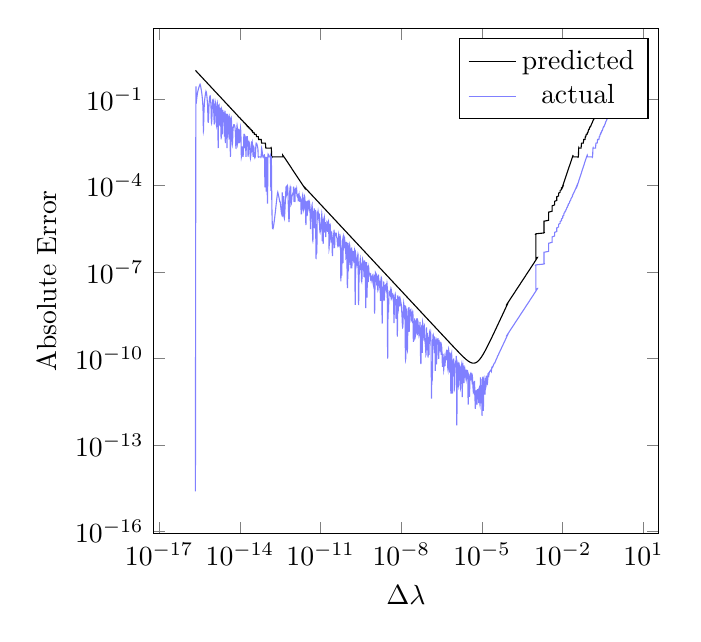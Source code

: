\begin{tikzpicture}
\begin{loglogaxis}[xlabel={$\Delta\lambda$}, ylabel={Absolute Error}, xmode={log}, ymode={log}, height={8cm}, width={8cm}]
    \addplot+[no marks, smooth, color={black}]
        coordinates {
            (2.22e-16,1.0)
            (2.302e-16,0.965)
            (2.387e-16,0.93)
            (2.474e-16,0.897)
            (2.565e-16,0.866)
            (2.659e-16,0.835)
            (2.757e-16,0.805)
            (2.858e-16,0.777)
            (2.963e-16,0.749)
            (3.072e-16,0.723)
            (3.185e-16,0.697)
            (3.302e-16,0.672)
            (3.424e-16,0.649)
            (3.549e-16,0.626)
            (3.68e-16,0.603)
            (3.815e-16,0.582)
            (3.955e-16,0.561)
            (4.1e-16,0.542)
            (4.251e-16,0.522)
            (4.407e-16,0.504)
            (4.569e-16,0.486)
            (4.737e-16,0.469)
            (4.911e-16,0.452)
            (5.091e-16,0.436)
            (5.278e-16,0.421)
            (5.472e-16,0.406)
            (5.673e-16,0.391)
            (5.882e-16,0.378)
            (6.098e-16,0.364)
            (6.322e-16,0.351)
            (6.554e-16,0.339)
            (6.795e-16,0.327)
            (7.045e-16,0.315)
            (7.303e-16,0.304)
            (7.572e-16,0.293)
            (7.85e-16,0.283)
            (8.138e-16,0.273)
            (8.437e-16,0.263)
            (8.747e-16,0.254)
            (9.069e-16,0.245)
            (9.402e-16,0.236)
            (9.747e-16,0.228)
            (1.011e-15,0.22)
            (1.048e-15,0.212)
            (1.086e-15,0.204)
            (1.126e-15,0.197)
            (1.167e-15,0.19)
            (1.21e-15,0.183)
            (1.255e-15,0.177)
            (1.301e-15,0.171)
            (1.349e-15,0.165)
            (1.398e-15,0.159)
            (1.45e-15,0.153)
            (1.503e-15,0.148)
            (1.558e-15,0.143)
            (1.615e-15,0.137)
            (1.675e-15,0.133)
            (1.736e-15,0.128)
            (1.8e-15,0.123)
            (1.866e-15,0.119)
            (1.935e-15,0.115)
            (2.006e-15,0.111)
            (2.079e-15,0.107)
            (2.156e-15,0.103)
            (2.235e-15,0.099)
            (2.317e-15,0.096)
            (2.402e-15,0.092)
            (2.49e-15,0.089)
            (2.582e-15,0.086)
            (2.677e-15,0.083)
            (2.775e-15,0.08)
            (2.877e-15,0.077)
            (2.983e-15,0.074)
            (3.092e-15,0.072)
            (3.206e-15,0.069)
            (3.324e-15,0.067)
            (3.446e-15,0.064)
            (3.572e-15,0.062)
            (3.704e-15,0.06)
            (3.84e-15,0.058)
            (3.981e-15,0.056)
            (4.127e-15,0.054)
            (4.279e-15,0.052)
            (4.436e-15,0.05)
            (4.599e-15,0.048)
            (4.768e-15,0.047)
            (4.943e-15,0.045)
            (5.125e-15,0.043)
            (5.313e-15,0.042)
            (5.508e-15,0.04)
            (5.71e-15,0.039)
            (5.92e-15,0.038)
            (6.138e-15,0.036)
            (6.363e-15,0.035)
            (6.597e-15,0.034)
            (6.839e-15,0.032)
            (7.091e-15,0.031)
            (7.351e-15,0.03)
            (7.621e-15,0.029)
            (7.901e-15,0.028)
            (8.191e-15,0.027)
            (8.492e-15,0.026)
            (8.804e-15,0.025)
            (9.128e-15,0.024)
            (9.463e-15,0.023)
            (9.811e-15,0.023)
            (1.017e-14,0.022)
            (1.055e-14,0.021)
            (1.093e-14,0.02)
            (1.133e-14,0.02)
            (1.175e-14,0.019)
            (1.218e-14,0.018)
            (1.263e-14,0.018)
            (1.309e-14,0.017)
            (1.357e-14,0.016)
            (1.407e-14,0.016)
            (1.459e-14,0.015)
            (1.513e-14,0.015)
            (1.568e-14,0.014)
            (1.626e-14,0.014)
            (1.686e-14,0.013)
            (1.747e-14,0.013)
            (1.812e-14,0.012)
            (1.878e-14,0.012)
            (1.947e-14,0.011)
            (2.019e-14,0.011)
            (2.093e-14,0.011)
            (2.17e-14,0.01)
            (2.25e-14,0.01)
            (2.332e-14,0.01)
            (2.418e-14,0.009)
            (2.507e-14,0.009)
            (2.599e-14,0.009)
            (2.694e-14,0.008)
            (2.793e-14,0.008)
            (2.896e-14,0.008)
            (3.002e-14,0.007)
            (3.113e-14,0.007)
            (3.227e-14,0.007)
            (3.346e-14,0.007)
            (3.468e-14,0.006)
            (3.596e-14,0.006)
            (3.728e-14,0.006)
            (3.865e-14,0.006)
            (4.007e-14,0.006)
            (4.154e-14,0.005)
            (4.307e-14,0.005)
            (4.465e-14,0.005)
            (4.629e-14,0.005)
            (4.799e-14,0.005)
            (4.975e-14,0.004)
            (5.158e-14,0.004)
            (5.348e-14,0.004)
            (5.544e-14,0.004)
            (5.748e-14,0.004)
            (5.959e-14,0.004)
            (6.178e-14,0.004)
            (6.405e-14,0.003)
            (6.64e-14,0.003)
            (6.884e-14,0.003)
            (7.137e-14,0.003)
            (7.399e-14,0.003)
            (7.671e-14,0.003)
            (7.953e-14,0.003)
            (8.245e-14,0.003)
            (8.548e-14,0.003)
            (8.862e-14,0.003)
            (9.188e-14,0.002)
            (9.525e-14,0.002)
            (9.875e-14,0.002)
            (1.024e-13,0.002)
            (1.061e-13,0.002)
            (1.1e-13,0.002)
            (1.141e-13,0.002)
            (1.183e-13,0.002)
            (1.226e-13,0.002)
            (1.271e-13,0.002)
            (1.318e-13,0.002)
            (1.366e-13,0.002)
            (1.417e-13,0.002)
            (1.469e-13,0.002)
            (1.523e-13,0.001)
            (1.578e-13,0.001)
            (1.636e-13,0.001)
            (1.697e-13,0.001)
            (1.759e-13,0.001)
            (1.824e-13,0.001)
            (1.891e-13,0.001)
            (1.96e-13,0.001)
            (2.032e-13,0.001)
            (2.107e-13,0.001)
            (2.184e-13,0.001)
            (2.264e-13,0.001)
            (2.347e-13,0.001)
            (2.434e-13,0.001)
            (2.523e-13,0.001)
            (2.616e-13,0.001)
            (2.712e-13,0.001)
            (2.812e-13,0.001)
            (2.915e-13,0.001)
            (3.022e-13,0.001)
            (3.133e-13,0.001)
            (3.248e-13,0.001)
            (3.367e-13,0.001)
            (3.491e-13,0.001)
            (3.619e-13,0.001)
            (3.752e-13,0.001)
            (3.89e-13,0.001)
            (4.033e-13,0.001)
            (4.181e-13,0.001)
            (4.335e-13,0.001)
            (4.494e-13,0.0)
            (4.659e-13,0.0)
            (4.83e-13,0.0)
            (5.008e-13,0.0)
            (5.192e-13,0.0)
            (5.383e-13,0.0)
            (5.58e-13,0.0)
            (5.785e-13,0.0)
            (5.998e-13,0.0)
            (6.218e-13,0.0)
            (6.447e-13,0.0)
            (6.684e-13,0.0)
            (6.929e-13,0.0)
            (7.184e-13,0.0)
            (7.448e-13,0.0)
            (7.721e-13,0.0)
            (8.005e-13,0.0)
            (8.299e-13,0.0)
            (8.604e-13,0.0)
            (8.92e-13,0.0)
            (9.248e-13,0.0)
            (9.587e-13,0.0)
            (9.94e-13,0.0)
            (1.03e-12,0.0)
            (1.068e-12,0.0)
            (1.108e-12,0.0)
            (1.148e-12,0.0)
            (1.19e-12,0.0)
            (1.234e-12,0.0)
            (1.28e-12,0.0)
            (1.327e-12,0.0)
            (1.375e-12,0.0)
            (1.426e-12,0.0)
            (1.478e-12,0.0)
            (1.533e-12,0.0)
            (1.589e-12,0.0)
            (1.647e-12,0.0)
            (1.708e-12,0.0)
            (1.77e-12,0.0)
            (1.835e-12,0.0)
            (1.903e-12,0.0)
            (1.973e-12,0.0)
            (2.045e-12,0.0)
            (2.12e-12,0.0)
            (2.198e-12,0.0)
            (2.279e-12,9.743e-5)
            (2.363e-12,9.397e-5)
            (2.45e-12,9.064e-5)
            (2.54e-12,8.743e-5)
            (2.633e-12,8.433e-5)
            (2.73e-12,8.135e-5)
            (2.83e-12,7.846e-5)
            (2.934e-12,7.568e-5)
            (3.042e-12,7.3e-5)
            (3.153e-12,7.041e-5)
            (3.269e-12,6.792e-5)
            (3.389e-12,6.551e-5)
            (3.514e-12,6.319e-5)
            (3.643e-12,6.095e-5)
            (3.777e-12,5.879e-5)
            (3.916e-12,5.671e-5)
            (4.059e-12,5.47e-5)
            (4.209e-12,5.276e-5)
            (4.363e-12,5.089e-5)
            (4.524e-12,4.909e-5)
            (4.69e-12,4.735e-5)
            (4.862e-12,4.567e-5)
            (5.041e-12,4.405e-5)
            (5.226e-12,4.249e-5)
            (5.418e-12,4.098e-5)
            (5.617e-12,3.953e-5)
            (5.823e-12,3.813e-5)
            (6.037e-12,3.678e-5)
            (6.259e-12,3.548e-5)
            (6.489e-12,3.422e-5)
            (6.727e-12,3.301e-5)
            (6.974e-12,3.184e-5)
            (7.231e-12,3.071e-5)
            (7.496e-12,2.962e-5)
            (7.772e-12,2.857e-5)
            (8.057e-12,2.756e-5)
            (8.353e-12,2.658e-5)
            (8.66e-12,2.564e-5)
            (8.978e-12,2.473e-5)
            (9.308e-12,2.385e-5)
            (9.65e-12,2.301e-5)
            (1.0e-11,2.219e-5)
            (1.037e-11,2.141e-5)
            (1.075e-11,2.065e-5)
            (1.115e-11,1.992e-5)
            (1.156e-11,1.921e-5)
            (1.198e-11,1.853e-5)
            (1.242e-11,1.787e-5)
            (1.288e-11,1.724e-5)
            (1.335e-11,1.663e-5)
            (1.384e-11,1.604e-5)
            (1.435e-11,1.547e-5)
            (1.488e-11,1.492e-5)
            (1.543e-11,1.439e-5)
            (1.599e-11,1.388e-5)
            (1.658e-11,1.339e-5)
            (1.719e-11,1.292e-5)
            (1.782e-11,1.246e-5)
            (1.847e-11,1.202e-5)
            (1.915e-11,1.159e-5)
            (1.986e-11,1.118e-5)
            (2.059e-11,1.079e-5)
            (2.134e-11,1.04e-5)
            (2.213e-11,1.003e-5)
            (2.294e-11,9.679e-6)
            (2.378e-11,9.336e-6)
            (2.466e-11,9.006e-6)
            (2.556e-11,8.686e-6)
            (2.65e-11,8.379e-6)
            (2.748e-11,8.082e-6)
            (2.848e-11,7.795e-6)
            (2.953e-11,7.519e-6)
            (3.062e-11,7.253e-6)
            (3.174e-11,6.996e-6)
            (3.291e-11,6.748e-6)
            (3.412e-11,6.509e-6)
            (3.537e-11,6.278e-6)
            (3.667e-11,6.055e-6)
            (3.802e-11,5.841e-6)
            (3.941e-11,5.634e-6)
            (4.086e-11,5.434e-6)
            (4.236e-11,5.242e-6)
            (4.392e-11,5.056e-6)
            (4.553e-11,4.877e-6)
            (4.72e-11,4.704e-6)
            (4.894e-11,4.537e-6)
            (5.074e-11,4.376e-6)
            (5.26e-11,4.221e-6)
            (5.453e-11,4.072e-6)
            (5.654e-11,3.927e-6)
            (5.861e-11,3.788e-6)
            (6.077e-11,3.654e-6)
            (6.3e-11,3.525e-6)
            (6.531e-11,3.4e-6)
            (6.771e-11,3.279e-6)
            (7.02e-11,3.163e-6)
            (7.278e-11,3.051e-6)
            (7.545e-11,2.943e-6)
            (7.823e-11,2.839e-6)
            (8.11e-11,2.738e-6)
            (8.408e-11,2.641e-6)
            (8.717e-11,2.547e-6)
            (9.037e-11,2.457e-6)
            (9.369e-11,2.37e-6)
            (9.713e-11,2.286e-6)
            (1.007e-10,2.205e-6)
            (1.044e-10,2.127e-6)
            (1.082e-10,2.051e-6)
            (1.122e-10,1.979e-6)
            (1.163e-10,1.909e-6)
            (1.206e-10,1.841e-6)
            (1.25e-10,1.776e-6)
            (1.296e-10,1.713e-6)
            (1.344e-10,1.652e-6)
            (1.393e-10,1.594e-6)
            (1.445e-10,1.537e-6)
            (1.498e-10,1.483e-6)
            (1.553e-10,1.43e-6)
            (1.61e-10,1.379e-6)
            (1.669e-10,1.331e-6)
            (1.73e-10,1.283e-6)
            (1.794e-10,1.238e-6)
            (1.86e-10,1.194e-6)
            (1.928e-10,1.152e-6)
            (1.999e-10,1.111e-6)
            (2.072e-10,1.072e-6)
            (2.148e-10,1.034e-6)
            (2.227e-10,9.97e-7)
            (2.309e-10,9.616e-7)
            (2.394e-10,9.276e-7)
            (2.482e-10,8.947e-7)
            (2.573e-10,8.63e-7)
            (2.667e-10,8.324e-7)
            (2.765e-10,8.029e-7)
            (2.867e-10,7.745e-7)
            (2.972e-10,7.47e-7)
            (3.082e-10,7.205e-7)
            (3.195e-10,6.95e-7)
            (3.312e-10,6.704e-7)
            (3.434e-10,6.466e-7)
            (3.56e-10,6.237e-7)
            (3.691e-10,6.016e-7)
            (3.826e-10,5.803e-7)
            (3.967e-10,5.597e-7)
            (4.113e-10,5.399e-7)
            (4.264e-10,5.208e-7)
            (4.42e-10,5.023e-7)
            (4.583e-10,4.845e-7)
            (4.751e-10,4.673e-7)
            (4.926e-10,4.508e-7)
            (5.107e-10,4.348e-7)
            (5.294e-10,4.194e-7)
            (5.489e-10,4.045e-7)
            (5.691e-10,3.902e-7)
            (5.9e-10,3.764e-7)
            (6.116e-10,3.63e-7)
            (6.341e-10,3.502e-7)
            (6.574e-10,3.378e-7)
            (6.816e-10,3.258e-7)
            (7.066e-10,3.142e-7)
            (7.326e-10,3.031e-7)
            (7.595e-10,2.924e-7)
            (7.874e-10,2.82e-7)
            (8.163e-10,2.72e-7)
            (8.463e-10,2.624e-7)
            (8.774e-10,2.531e-7)
            (9.096e-10,2.441e-7)
            (9.43e-10,2.355e-7)
            (9.777e-10,2.271e-7)
            (1.014e-9,2.191e-7)
            (1.051e-9,2.113e-7)
            (1.089e-9,2.038e-7)
            (1.129e-9,1.966e-7)
            (1.171e-9,1.896e-7)
            (1.214e-9,1.829e-7)
            (1.259e-9,1.764e-7)
            (1.305e-9,1.702e-7)
            (1.353e-9,1.641e-7)
            (1.402e-9,1.583e-7)
            (1.454e-9,1.527e-7)
            (1.507e-9,1.473e-7)
            (1.563e-9,1.421e-7)
            (1.62e-9,1.37e-7)
            (1.68e-9,1.322e-7)
            (1.741e-9,1.275e-7)
            (1.805e-9,1.23e-7)
            (1.872e-9,1.186e-7)
            (1.94e-9,1.144e-7)
            (2.012e-9,1.104e-7)
            (2.086e-9,1.065e-7)
            (2.162e-9,1.027e-7)
            (2.242e-9,9.905e-8)
            (2.324e-9,9.554e-8)
            (2.409e-9,9.215e-8)
            (2.498e-9,8.889e-8)
            (2.59e-9,8.574e-8)
            (2.685e-9,8.27e-8)
            (2.784e-9,7.977e-8)
            (2.886e-9,7.694e-8)
            (2.992e-9,7.422e-8)
            (3.102e-9,7.159e-8)
            (3.216e-9,6.905e-8)
            (3.334e-9,6.66e-8)
            (3.456e-9,6.424e-8)
            (3.583e-9,6.197e-8)
            (3.715e-9,5.977e-8)
            (3.851e-9,5.765e-8)
            (3.993e-9,5.561e-8)
            (4.14e-9,5.364e-8)
            (4.292e-9,5.174e-8)
            (4.449e-9,4.99e-8)
            (4.613e-9,4.814e-8)
            (4.782e-9,4.643e-8)
            (4.958e-9,4.478e-8)
            (5.14e-9,4.32e-8)
            (5.329e-9,4.167e-8)
            (5.525e-9,4.019e-8)
            (5.728e-9,3.877e-8)
            (5.938e-9,3.739e-8)
            (6.156e-9,3.607e-8)
            (6.383e-9,3.479e-8)
            (6.617e-9,3.356e-8)
            (6.86e-9,3.237e-8)
            (7.112e-9,3.122e-8)
            (7.373e-9,3.011e-8)
            (7.644e-9,2.905e-8)
            (7.925e-9,2.802e-8)
            (8.216e-9,2.702e-8)
            (8.518e-9,2.607e-8)
            (8.831e-9,2.514e-8)
            (9.156e-9,2.425e-8)
            (9.492e-9,2.339e-8)
            (9.841e-9,2.256e-8)
            (1.02e-8,2.176e-8)
            (1.058e-8,2.099e-8)
            (1.097e-8,2.025e-8)
            (1.137e-8,1.953e-8)
            (1.179e-8,1.884e-8)
            (1.222e-8,1.817e-8)
            (1.267e-8,1.753e-8)
            (1.313e-8,1.691e-8)
            (1.362e-8,1.631e-8)
            (1.412e-8,1.573e-8)
            (1.463e-8,1.517e-8)
            (1.517e-8,1.463e-8)
            (1.573e-8,1.412e-8)
            (1.631e-8,1.362e-8)
            (1.691e-8,1.313e-8)
            (1.753e-8,1.267e-8)
            (1.817e-8,1.222e-8)
            (1.884e-8,1.179e-8)
            (1.953e-8,1.137e-8)
            (2.025e-8,1.097e-8)
            (2.099e-8,1.058e-8)
            (2.176e-8,1.02e-8)
            (2.256e-8,9.841e-9)
            (2.339e-8,9.492e-9)
            (2.425e-8,9.156e-9)
            (2.514e-8,8.831e-9)
            (2.607e-8,8.518e-9)
            (2.702e-8,8.216e-9)
            (2.802e-8,7.925e-9)
            (2.905e-8,7.644e-9)
            (3.011e-8,7.373e-9)
            (3.122e-8,7.112e-9)
            (3.237e-8,6.86e-9)
            (3.356e-8,6.617e-9)
            (3.479e-8,6.383e-9)
            (3.607e-8,6.156e-9)
            (3.739e-8,5.938e-9)
            (3.877e-8,5.728e-9)
            (4.019e-8,5.525e-9)
            (4.167e-8,5.329e-9)
            (4.32e-8,5.14e-9)
            (4.478e-8,4.958e-9)
            (4.643e-8,4.782e-9)
            (4.814e-8,4.613e-9)
            (4.99e-8,4.449e-9)
            (5.174e-8,4.292e-9)
            (5.364e-8,4.14e-9)
            (5.561e-8,3.993e-9)
            (5.765e-8,3.851e-9)
            (5.977e-8,3.715e-9)
            (6.197e-8,3.583e-9)
            (6.424e-8,3.456e-9)
            (6.66e-8,3.334e-9)
            (6.905e-8,3.216e-9)
            (7.159e-8,3.102e-9)
            (7.422e-8,2.992e-9)
            (7.694e-8,2.886e-9)
            (7.977e-8,2.784e-9)
            (8.27e-8,2.685e-9)
            (8.574e-8,2.59e-9)
            (8.889e-8,2.498e-9)
            (9.215e-8,2.409e-9)
            (9.554e-8,2.324e-9)
            (9.905e-8,2.242e-9)
            (1.027e-7,2.162e-9)
            (1.065e-7,2.086e-9)
            (1.104e-7,2.012e-9)
            (1.144e-7,1.94e-9)
            (1.186e-7,1.872e-9)
            (1.23e-7,1.805e-9)
            (1.275e-7,1.741e-9)
            (1.322e-7,1.68e-9)
            (1.37e-7,1.62e-9)
            (1.421e-7,1.563e-9)
            (1.473e-7,1.507e-9)
            (1.527e-7,1.454e-9)
            (1.583e-7,1.402e-9)
            (1.641e-7,1.353e-9)
            (1.702e-7,1.305e-9)
            (1.764e-7,1.259e-9)
            (1.829e-7,1.214e-9)
            (1.896e-7,1.171e-9)
            (1.966e-7,1.129e-9)
            (2.038e-7,1.089e-9)
            (2.113e-7,1.051e-9)
            (2.191e-7,1.014e-9)
            (2.271e-7,9.777e-10)
            (2.355e-7,9.431e-10)
            (2.441e-7,9.097e-10)
            (2.531e-7,8.774e-10)
            (2.624e-7,8.464e-10)
            (2.72e-7,8.164e-10)
            (2.82e-7,7.874e-10)
            (2.924e-7,7.596e-10)
            (3.031e-7,7.326e-10)
            (3.142e-7,7.067e-10)
            (3.258e-7,6.817e-10)
            (3.378e-7,6.575e-10)
            (3.502e-7,6.342e-10)
            (3.63e-7,6.118e-10)
            (3.764e-7,5.901e-10)
            (3.902e-7,5.692e-10)
            (4.045e-7,5.491e-10)
            (4.194e-7,5.296e-10)
            (4.348e-7,5.109e-10)
            (4.508e-7,4.928e-10)
            (4.673e-7,4.753e-10)
            (4.845e-7,4.585e-10)
            (5.023e-7,4.423e-10)
            (5.208e-7,4.267e-10)
            (5.399e-7,4.116e-10)
            (5.597e-7,3.97e-10)
            (5.803e-7,3.83e-10)
            (6.016e-7,3.694e-10)
            (6.237e-7,3.564e-10)
            (6.466e-7,3.438e-10)
            (6.704e-7,3.317e-10)
            (6.95e-7,3.2e-10)
            (7.205e-7,3.087e-10)
            (7.47e-7,2.978e-10)
            (7.745e-7,2.873e-10)
            (8.029e-7,2.772e-10)
            (8.324e-7,2.674e-10)
            (8.63e-7,2.58e-10)
            (8.947e-7,2.49e-10)
            (9.276e-7,2.402e-10)
            (9.616e-7,2.318e-10)
            (9.97e-7,2.237e-10)
            (1.034e-6,2.159e-10)
            (1.072e-6,2.084e-10)
            (1.111e-6,2.011e-10)
            (1.152e-6,1.941e-10)
            (1.194e-6,1.874e-10)
            (1.238e-6,1.809e-10)
            (1.283e-6,1.747e-10)
            (1.331e-6,1.686e-10)
            (1.379e-6,1.629e-10)
            (1.43e-6,1.573e-10)
            (1.483e-6,1.52e-10)
            (1.537e-6,1.468e-10)
            (1.594e-6,1.419e-10)
            (1.652e-6,1.371e-10)
            (1.713e-6,1.326e-10)
            (1.776e-6,1.282e-10)
            (1.841e-6,1.24e-10)
            (1.909e-6,1.2e-10)
            (1.979e-6,1.161e-10)
            (2.051e-6,1.124e-10)
            (2.127e-6,1.089e-10)
            (2.205e-6,1.056e-10)
            (2.286e-6,1.024e-10)
            (2.37e-6,9.931e-11)
            (2.457e-6,9.641e-11)
            (2.547e-6,9.366e-11)
            (2.641e-6,9.105e-11)
            (2.738e-6,8.86e-11)
            (2.839e-6,8.628e-11)
            (2.943e-6,8.411e-11)
            (3.051e-6,8.209e-11)
            (3.163e-6,8.021e-11)
            (3.279e-6,7.847e-11)
            (3.4e-6,7.687e-11)
            (3.525e-6,7.542e-11)
            (3.654e-6,7.412e-11)
            (3.788e-6,7.296e-11)
            (3.927e-6,7.196e-11)
            (4.072e-6,7.111e-11)
            (4.221e-6,7.042e-11)
            (4.376e-6,6.989e-11)
            (4.537e-6,6.952e-11)
            (4.704e-6,6.933e-11)
            (4.877e-6,6.931e-11)
            (5.056e-6,6.948e-11)
            (5.242e-6,6.984e-11)
            (5.434e-6,7.039e-11)
            (5.634e-6,7.115e-11)
            (5.841e-6,7.213e-11)
            (6.055e-6,7.334e-11)
            (6.278e-6,7.478e-11)
            (6.509e-6,7.648e-11)
            (6.748e-6,7.844e-11)
            (6.996e-6,8.068e-11)
            (7.253e-6,8.322e-11)
            (7.519e-6,8.607e-11)
            (7.795e-6,8.925e-11)
            (8.082e-6,9.279e-11)
            (8.379e-6,9.67e-11)
            (8.686e-6,1.01e-10)
            (9.006e-6,1.058e-10)
            (9.336e-6,1.11e-10)
            (9.679e-6,1.166e-10)
            (1.003e-5,1.228e-10)
            (1.04e-5,1.296e-10)
            (1.079e-5,1.369e-10)
            (1.118e-5,1.449e-10)
            (1.159e-5,1.535e-10)
            (1.202e-5,1.629e-10)
            (1.246e-5,1.731e-10)
            (1.292e-5,1.841e-10)
            (1.339e-5,1.959e-10)
            (1.388e-5,2.088e-10)
            (1.439e-5,2.226e-10)
            (1.492e-5,2.376e-10)
            (1.547e-5,2.537e-10)
            (1.604e-5,2.711e-10)
            (1.663e-5,2.899e-10)
            (1.724e-5,3.101e-10)
            (1.787e-5,3.319e-10)
            (1.853e-5,3.554e-10)
            (1.921e-5,3.806e-10)
            (1.992e-5,4.078e-10)
            (2.065e-5,4.371e-10)
            (2.141e-5,4.687e-10)
            (2.219e-5,5.026e-10)
            (2.301e-5,5.391e-10)
            (2.385e-5,5.784e-10)
            (2.473e-5,6.206e-10)
            (2.564e-5,6.661e-10)
            (2.658e-5,7.149e-10)
            (2.756e-5,7.675e-10)
            (2.857e-5,8.241e-10)
            (2.962e-5,8.849e-10)
            (3.071e-5,9.503e-10)
            (3.184e-5,1.021e-9)
            (3.301e-5,1.096e-9)
            (3.422e-5,1.177e-9)
            (3.548e-5,1.265e-9)
            (3.678e-5,1.359e-9)
            (3.813e-5,1.46e-9)
            (3.953e-5,1.568e-9)
            (4.098e-5,1.685e-9)
            (4.249e-5,1.811e-9)
            (4.405e-5,1.946e-9)
            (4.567e-5,2.091e-9)
            (4.735e-5,2.246e-9)
            (4.909e-5,2.414e-9)
            (5.089e-5,2.594e-9)
            (5.276e-5,2.788e-9)
            (5.47e-5,2.996e-9)
            (5.671e-5,3.22e-9)
            (5.879e-5,3.46e-9)
            (6.095e-5,3.719e-9)
            (6.319e-5,3.996e-9)
            (6.551e-5,4.295e-9)
            (6.792e-5,4.616e-9)
            (7.041e-5,4.961e-9)
            (7.3e-5,5.332e-9)
            (7.568e-5,5.731e-9)
            (7.846e-5,6.159e-9)
            (8.135e-5,6.62e-9)
            (8.433e-5,7.115e-9)
            (8.743e-5,7.647e-9)
            (9.064e-5,8.219e-9)
            (9.397e-5,8.833e-9)
            (9.743e-5,9.494e-9)
            (0.0,1.02e-8)
            (0.0,1.097e-8)
            (0.0,1.179e-8)
            (0.0,1.267e-8)
            (0.0,1.362e-8)
            (0.0,1.464e-8)
            (0.0,1.573e-8)
            (0.0,1.691e-8)
            (0.0,1.817e-8)
            (0.0,1.953e-8)
            (0.0,2.099e-8)
            (0.0,2.257e-8)
            (0.0,2.425e-8)
            (0.0,2.607e-8)
            (0.0,2.802e-8)
            (0.0,3.012e-8)
            (0.0,3.237e-8)
            (0.0,3.479e-8)
            (0.0,3.739e-8)
            (0.0,4.019e-8)
            (0.0,4.32e-8)
            (0.0,4.643e-8)
            (0.0,4.991e-8)
            (0.0,5.364e-8)
            (0.0,5.765e-8)
            (0.0,6.197e-8)
            (0.0,6.66e-8)
            (0.0,7.159e-8)
            (0.0,7.694e-8)
            (0.0,8.27e-8)
            (0.0,8.889e-8)
            (0.0,9.554e-8)
            (0.0,1.027e-7)
            (0.0,1.104e-7)
            (0.0,1.186e-7)
            (0.0,1.275e-7)
            (0.0,1.371e-7)
            (0.0,1.473e-7)
            (0.0,1.583e-7)
            (0.0,1.702e-7)
            (0.0,1.829e-7)
            (0.0,1.966e-7)
            (0.0,2.113e-7)
            (0.0,2.271e-7)
            (0.0,2.441e-7)
            (0.001,2.624e-7)
            (0.001,2.82e-7)
            (0.001,3.031e-7)
            (0.001,3.258e-7)
            (0.001,3.502e-7)
            (0.001,3.764e-7)
            (0.001,4.045e-7)
            (0.001,4.348e-7)
            (0.001,4.673e-7)
            (0.001,5.023e-7)
            (0.001,5.399e-7)
            (0.001,5.803e-7)
            (0.001,6.237e-7)
            (0.001,6.704e-7)
            (0.001,7.205e-7)
            (0.001,7.745e-7)
            (0.001,8.324e-7)
            (0.001,8.947e-7)
            (0.001,9.616e-7)
            (0.001,1.034e-6)
            (0.001,1.111e-6)
            (0.001,1.194e-6)
            (0.001,1.283e-6)
            (0.001,1.379e-6)
            (0.001,1.483e-6)
            (0.001,1.594e-6)
            (0.001,1.713e-6)
            (0.001,1.841e-6)
            (0.001,1.979e-6)
            (0.001,2.127e-6)
            (0.002,2.286e-6)
            (0.002,2.457e-6)
            (0.002,2.641e-6)
            (0.002,2.839e-6)
            (0.002,3.051e-6)
            (0.002,3.279e-6)
            (0.002,3.525e-6)
            (0.002,3.788e-6)
            (0.002,4.072e-6)
            (0.002,4.376e-6)
            (0.002,4.704e-6)
            (0.002,5.056e-6)
            (0.002,5.434e-6)
            (0.002,5.841e-6)
            (0.003,6.278e-6)
            (0.003,6.748e-6)
            (0.003,7.253e-6)
            (0.003,7.795e-6)
            (0.003,8.379e-6)
            (0.003,9.006e-6)
            (0.003,9.679e-6)
            (0.003,1.04e-5)
            (0.003,1.118e-5)
            (0.003,1.202e-5)
            (0.004,1.292e-5)
            (0.004,1.388e-5)
            (0.004,1.492e-5)
            (0.004,1.604e-5)
            (0.004,1.724e-5)
            (0.004,1.853e-5)
            (0.004,1.992e-5)
            (0.005,2.141e-5)
            (0.005,2.301e-5)
            (0.005,2.473e-5)
            (0.005,2.658e-5)
            (0.005,2.857e-5)
            (0.006,3.071e-5)
            (0.006,3.301e-5)
            (0.006,3.548e-5)
            (0.006,3.813e-5)
            (0.006,4.098e-5)
            (0.007,4.405e-5)
            (0.007,4.735e-5)
            (0.007,5.089e-5)
            (0.007,5.47e-5)
            (0.008,5.879e-5)
            (0.008,6.319e-5)
            (0.008,6.792e-5)
            (0.009,7.3e-5)
            (0.009,7.846e-5)
            (0.009,8.433e-5)
            (0.01,9.064e-5)
            (0.01,9.743e-5)
            (0.01,0.0)
            (0.011,0.0)
            (0.011,0.0)
            (0.011,0.0)
            (0.012,0.0)
            (0.012,0.0)
            (0.013,0.0)
            (0.013,0.0)
            (0.014,0.0)
            (0.014,0.0)
            (0.015,0.0)
            (0.015,0.0)
            (0.016,0.0)
            (0.016,0.0)
            (0.017,0.0)
            (0.018,0.0)
            (0.018,0.0)
            (0.019,0.0)
            (0.02,0.0)
            (0.02,0.0)
            (0.021,0.0)
            (0.022,0.0)
            (0.023,0.001)
            (0.023,0.001)
            (0.024,0.001)
            (0.025,0.001)
            (0.026,0.001)
            (0.027,0.001)
            (0.028,0.001)
            (0.029,0.001)
            (0.03,0.001)
            (0.031,0.001)
            (0.032,0.001)
            (0.034,0.001)
            (0.035,0.001)
            (0.036,0.001)
            (0.038,0.001)
            (0.039,0.002)
            (0.04,0.002)
            (0.042,0.002)
            (0.043,0.002)
            (0.045,0.002)
            (0.047,0.002)
            (0.048,0.002)
            (0.05,0.003)
            (0.052,0.003)
            (0.054,0.003)
            (0.056,0.003)
            (0.058,0.003)
            (0.06,0.004)
            (0.062,0.004)
            (0.064,0.004)
            (0.067,0.004)
            (0.069,0.005)
            (0.072,0.005)
            (0.074,0.006)
            (0.077,0.006)
            (0.08,0.006)
            (0.083,0.007)
            (0.086,0.007)
            (0.089,0.008)
            (0.092,0.009)
            (0.096,0.009)
            (0.099,0.01)
            (0.103,0.011)
            (0.107,0.011)
            (0.111,0.012)
            (0.115,0.013)
            (0.119,0.014)
            (0.123,0.015)
            (0.128,0.016)
            (0.133,0.018)
            (0.137,0.019)
            (0.143,0.02)
            (0.148,0.022)
            (0.153,0.023)
            (0.159,0.025)
            (0.165,0.027)
            (0.171,0.029)
            (0.177,0.031)
            (0.183,0.034)
            (0.19,0.036)
            (0.197,0.039)
            (0.204,0.042)
            (0.212,0.045)
            (0.22,0.048)
            (0.228,0.052)
            (0.236,0.056)
            (0.245,0.06)
            (0.254,0.064)
            (0.263,0.069)
            (0.273,0.074)
            (0.283,0.08)
            (0.293,0.086)
            (0.304,0.092)
            (0.315,0.099)
            (0.327,0.107)
            (0.339,0.115)
            (0.351,0.123)
            (0.364,0.133)
            (0.378,0.143)
            (0.391,0.153)
            (0.406,0.165)
            (0.421,0.177)
            (0.436,0.19)
            (0.452,0.204)
            (0.469,0.22)
            (0.486,0.236)
            (0.504,0.254)
            (0.522,0.273)
            (0.542,0.293)
            (0.561,0.315)
            (0.582,0.339)
            (0.603,0.364)
            (0.626,0.391)
            (0.649,0.421)
            (0.672,0.452)
            (0.697,0.486)
            (0.723,0.522)
            (0.749,0.561)
            (0.777,0.603)
            (0.805,0.649)
            (0.835,0.697)
            (0.866,0.749)
            (0.897,0.805)
            (0.93,0.866)
            (0.965,0.93)
            (1.0,1.0)
        }
        ;
    \addlegendentry {predicted}
    \addplot+[no marks, smooth, color={blue!50!white}]
        coordinates {
            (2.22e-16,2.442e-15)
            (2.302e-16,0.035)
            (2.387e-16,0.07)
            (2.474e-16,0.103)
            (2.565e-16,0.134)
            (2.659e-16,0.165)
            (2.757e-16,0.195)
            (2.858e-16,0.223)
            (2.963e-16,0.251)
            (3.072e-16,0.277)
            (3.185e-16,0.303)
            (3.302e-16,0.328)
            (3.424e-16,0.297)
            (3.549e-16,0.251)
            (3.68e-16,0.207)
            (3.815e-16,0.164)
            (3.955e-16,0.123)
            (4.1e-16,0.083)
            (4.251e-16,0.045)
            (4.407e-16,0.008)
            (4.569e-16,0.028)
            (4.737e-16,0.062)
            (4.911e-16,0.096)
            (5.091e-16,0.128)
            (5.278e-16,0.159)
            (5.472e-16,0.188)
            (5.673e-16,0.174)
            (5.882e-16,0.133)
            (6.098e-16,0.092)
            (6.322e-16,0.054)
            (6.554e-16,0.016)
            (6.795e-16,0.02)
            (7.045e-16,0.054)
            (7.303e-16,0.088)
            (7.572e-16,0.12)
            (7.85e-16,0.131)
            (8.138e-16,0.091)
            (8.437e-16,0.053)
            (8.747e-16,0.015)
            (9.069e-16,0.021)
            (9.402e-16,0.055)
            (9.747e-16,0.089)
            (1.011e-15,0.099)
            (1.048e-15,0.06)
            (1.086e-15,0.022)
            (1.126e-15,0.014)
            (1.167e-15,0.049)
            (1.21e-15,0.083)
            (1.255e-15,0.062)
            (1.301e-15,0.024)
            (1.349e-15,0.012)
            (1.398e-15,0.047)
            (1.45e-15,0.072)
            (1.503e-15,0.034)
            (1.558e-15,0.002)
            (1.615e-15,0.038)
            (1.675e-15,0.061)
            (1.736e-15,0.023)
            (1.8e-15,0.013)
            (1.866e-15,0.048)
            (1.935e-15,0.033)
            (2.006e-15,0.004)
            (2.079e-15,0.039)
            (2.156e-15,0.03)
            (2.235e-15,0.006)
            (2.317e-15,0.042)
            (2.402e-15,0.017)
            (2.49e-15,0.019)
            (2.582e-15,0.032)
            (2.677e-15,0.005)
            (2.775e-15,0.04)
            (2.877e-15,0.003)
            (2.983e-15,0.032)
            (3.092e-15,0.005)
            (3.206e-15,0.03)
            (3.324e-15,0.002)
            (3.446e-15,0.031)
            (3.572e-15,0.006)
            (3.704e-15,0.019)
            (3.84e-15,0.017)
            (3.981e-15,0.004)
            (4.127e-15,0.022)
            (4.279e-15,0.014)
            (4.436e-15,0.001)
            (4.599e-15,0.014)
            (4.768e-15,0.022)
            (4.943e-15,0.012)
            (5.125e-15,0.003)
            (5.313e-15,0.003)
            (5.508e-15,0.008)
            (5.71e-15,0.011)
            (5.92e-15,0.013)
            (6.138e-15,0.013)
            (6.363e-15,0.012)
            (6.597e-15,0.01)
            (6.839e-15,0.006)
            (7.091e-15,0.002)
            (7.351e-15,0.003)
            (7.621e-15,0.009)
            (7.901e-15,0.012)
            (8.191e-15,0.003)
            (8.492e-15,0.006)
            (8.804e-15,0.009)
            (9.128e-15,0.003)
            (9.463e-15,0.009)
            (9.811e-15,0.004)
            (1.017e-14,0.004)
            (1.055e-14,0.01)
            (1.093e-14,0.005)
            (1.133e-14,0.001)
            (1.175e-14,0.002)
            (1.218e-14,0.002)
            (1.263e-14,0.002)
            (1.309e-14,0.001)
            (1.357e-14,0.002)
            (1.407e-14,0.006)
            (1.459e-14,0.004)
            (1.513e-14,0.002)
            (1.568e-14,0.005)
            (1.626e-14,0.003)
            (1.686e-14,0.001)
            (1.747e-14,0.004)
            (1.812e-14,0.005)
            (1.878e-14,0.005)
            (1.947e-14,0.003)
            (2.019e-14,0.001)
            (2.093e-14,0.003)
            (2.17e-14,0.003)
            (2.25e-14,0.003)
            (2.332e-14,0.0)
            (2.418e-14,0.001)
            (2.507e-14,0.001)
            (2.599e-14,0.0)
            (2.694e-14,0.003)
            (2.793e-14,0.002)
            (2.896e-14,0.003)
            (3.002e-14,0.002)
            (3.113e-14,0.001)
            (3.227e-14,0.002)
            (3.346e-14,0.002)
            (3.468e-14,0.001)
            (3.596e-14,0.0)
            (3.728e-14,0.001)
            (3.865e-14,0.0)
            (4.007e-14,0.003)
            (4.154e-14,0.0)
            (4.307e-14,0.0)
            (4.465e-14,0.0)
            (4.629e-14,0.002)
            (4.799e-14,0.001)
            (4.975e-14,0.0)
            (5.158e-14,0.001)
            (5.348e-14,0.001)
            (5.544e-14,0.001)
            (5.748e-14,0.001)
            (5.959e-14,0.001)
            (6.178e-14,0.001)
            (6.405e-14,0.002)
            (6.64e-14,0.0)
            (6.884e-14,0.0)
            (7.137e-14,0.001)
            (7.399e-14,0.001)
            (7.671e-14,0.001)
            (7.953e-14,0.0)
            (8.245e-14,0.001)
            (8.548e-14,8.737e-5)
            (8.862e-14,0.0)
            (9.188e-14,0.001)
            (9.525e-14,6.176e-5)
            (9.875e-14,0.001)
            (1.024e-13,0.0)
            (1.061e-13,2.363e-5)
            (1.1e-13,0.001)
            (1.141e-13,0.0)
            (1.183e-13,0.001)
            (1.226e-13,0.0)
            (1.271e-13,0.001)
            (1.318e-13,0.001)
            (1.366e-13,0.001)
            (1.417e-13,6.606e-5)
            (1.469e-13,0.001)
            (1.523e-13,0.0)
            (1.578e-13,0.0)
            (1.636e-13,3.269e-6)
            (1.697e-13,0.0)
            (1.759e-13,0.0)
            (1.824e-13,0.0)
            (1.891e-13,0.0)
            (1.96e-13,0.0)
            (2.032e-13,0.0)
            (2.107e-13,0.0)
            (2.184e-13,0.0)
            (2.264e-13,0.0)
            (2.347e-13,0.0)
            (2.434e-13,4.576e-5)
            (2.523e-13,0.0)
            (2.616e-13,5.433e-5)
            (2.712e-13,0.0)
            (2.812e-13,0.0)
            (2.915e-13,0.0)
            (3.022e-13,2.838e-5)
            (3.133e-13,2.759e-5)
            (3.248e-13,0.0)
            (3.367e-13,0.0)
            (3.491e-13,0.0)
            (3.619e-13,9.996e-6)
            (3.752e-13,5.879e-5)
            (3.89e-13,8.515e-6)
            (4.033e-13,0.0)
            (4.181e-13,4.269e-5)
            (4.335e-13,0.0)
            (4.494e-13,7.342e-6)
            (4.659e-13,0.0)
            (4.83e-13,0.0)
            (5.008e-13,0.0)
            (5.192e-13,9.148e-5)
            (5.383e-13,4.801e-5)
            (5.58e-13,6.955e-5)
            (5.785e-13,0.0)
            (5.998e-13,8.42e-5)
            (6.218e-13,0.0)
            (6.447e-13,0.0)
            (6.684e-13,5.395e-6)
            (6.929e-13,0.0)
            (7.184e-13,7.601e-5)
            (7.448e-13,3.101e-5)
            (7.721e-13,9.455e-5)
            (8.005e-13,2.237e-5)
            (8.299e-13,0.0)
            (8.604e-13,4.206e-5)
            (8.92e-13,4.798e-5)
            (9.248e-13,5.32e-5)
            (9.587e-13,4.953e-5)
            (9.94e-13,9.274e-5)
            (1.03e-12,2.759e-5)
            (1.068e-12,7.704e-5)
            (1.108e-12,2.671e-5)
            (1.148e-12,7.537e-5)
            (1.19e-12,7.068e-5)
            (1.234e-12,6.26e-5)
            (1.28e-12,7.751e-5)
            (1.327e-12,4.368e-5)
            (1.375e-12,4.095e-5)
            (1.426e-12,4.6e-5)
            (1.478e-12,3.067e-5)
            (1.533e-12,3.189e-5)
            (1.589e-12,4.765e-5)
            (1.647e-12,2.932e-5)
            (1.708e-12,3.228e-5)
            (1.77e-12,3.743e-5)
            (1.835e-12,2.729e-5)
            (1.903e-12,9.998e-6)
            (1.973e-12,2.699e-5)
            (2.045e-12,1.878e-5)
            (2.12e-12,4.422e-5)
            (2.198e-12,4.191e-5)
            (2.279e-12,1.377e-5)
            (2.363e-12,2.167e-5)
            (2.45e-12,1.573e-5)
            (2.54e-12,4.189e-5)
            (2.633e-12,2.741e-5)
            (2.73e-12,2.507e-5)
            (2.83e-12,4.239e-6)
            (2.934e-12,1.334e-5)
            (3.042e-12,2.857e-5)
            (3.153e-12,8.801e-6)
            (3.269e-12,2.508e-5)
            (3.389e-12,2.916e-5)
            (3.514e-12,2.223e-5)
            (3.643e-12,1.514e-5)
            (3.777e-12,2.874e-5)
            (3.916e-12,2.354e-5)
            (4.059e-12,1.516e-5)
            (4.209e-12,3.128e-6)
            (4.363e-12,1.426e-5)
            (4.524e-12,9.921e-6)
            (4.69e-12,1.674e-5)
            (4.862e-12,1.885e-5)
            (5.041e-12,1.553e-6)
            (5.226e-12,1.587e-6)
            (5.418e-12,1.314e-5)
            (5.617e-12,3.448e-6)
            (5.823e-12,1.631e-5)
            (6.037e-12,3.285e-6)
            (6.259e-12,7.428e-6)
            (6.489e-12,1.259e-5)
            (6.727e-12,3.037e-7)
            (6.974e-12,1.814e-6)
            (7.231e-12,4.765e-7)
            (7.496e-12,1.092e-5)
            (7.772e-12,9.306e-6)
            (8.057e-12,1.249e-5)
            (8.353e-12,9.031e-6)
            (8.66e-12,6.401e-6)
            (8.978e-12,9.488e-6)
            (9.308e-12,2.952e-6)
            (9.65e-12,4.75e-6)
            (1.0e-11,2.897e-6)
            (1.037e-11,4.1e-6)
            (1.075e-11,6.766e-6)
            (1.115e-11,9.719e-6)
            (1.156e-11,1.172e-6)
            (1.198e-11,6.966e-6)
            (1.242e-11,9.57e-7)
            (1.288e-11,6.097e-6)
            (1.335e-11,4.548e-6)
            (1.384e-11,7.7e-6)
            (1.435e-11,2.327e-6)
            (1.488e-11,5.431e-6)
            (1.543e-11,1.646e-6)
            (1.599e-11,4.246e-6)
            (1.658e-11,3.495e-6)
            (1.719e-11,5.484e-6)
            (1.782e-11,4.583e-6)
            (1.847e-11,2.483e-6)
            (1.915e-11,5.337e-6)
            (1.986e-11,4.627e-6)
            (2.059e-11,6.348e-7)
            (2.134e-11,2.443e-6)
            (2.213e-11,4.53e-6)
            (2.294e-11,3.895e-6)
            (2.378e-11,1.382e-6)
            (2.466e-11,1.273e-6)
            (2.556e-11,2.602e-6)
            (2.65e-11,1.143e-6)
            (2.748e-11,3.597e-7)
            (2.848e-11,1.042e-6)
            (2.953e-11,1.601e-6)
            (3.062e-11,1.062e-6)
            (3.174e-11,2.986e-6)
            (3.291e-11,6.862e-7)
            (3.412e-11,1.854e-6)
            (3.537e-11,2.233e-6)
            (3.667e-11,2.252e-6)
            (3.802e-11,2.233e-6)
            (3.941e-11,1.61e-6)
            (4.086e-11,1.471e-6)
            (4.236e-11,9.068e-7)
            (4.392e-11,1.234e-6)
            (4.553e-11,8.904e-7)
            (4.72e-11,2.038e-6)
            (4.894e-11,1.287e-6)
            (5.074e-11,8.794e-7)
            (5.26e-11,1.505e-6)
            (5.453e-11,1.293e-6)
            (5.654e-11,4.788e-8)
            (5.861e-11,7.093e-7)
            (6.077e-11,7.565e-8)
            (6.3e-11,4.867e-7)
            (6.531e-11,1.262e-6)
            (6.771e-11,2.059e-7)
            (7.02e-11,1.553e-6)
            (7.278e-11,1.363e-6)
            (7.545e-11,9.325e-7)
            (7.823e-11,1.354e-6)
            (8.11e-11,7.836e-7)
            (8.408e-11,1.07e-6)
            (8.717e-11,3.249e-7)
            (9.037e-11,5.637e-7)
            (9.369e-11,1.048e-6)
            (9.713e-11,5.253e-8)
            (1.007e-10,3.311e-8)
            (1.044e-10,1.019e-6)
            (1.082e-10,1.234e-7)
            (1.122e-10,4.886e-7)
            (1.163e-10,6.751e-7)
            (1.206e-10,8.257e-7)
            (1.25e-10,1.788e-7)
            (1.296e-10,6.454e-7)
            (1.344e-10,1.355e-7)
            (1.393e-10,7.117e-7)
            (1.445e-10,1.353e-7)
            (1.498e-10,4.852e-7)
            (1.553e-10,2.745e-7)
            (1.61e-10,5.335e-7)
            (1.669e-10,2.485e-7)
            (1.73e-10,2.582e-7)
            (1.794e-10,4.914e-7)
            (1.86e-10,4.068e-7)
            (1.928e-10,7.337e-9)
            (1.999e-10,3.336e-7)
            (2.072e-10,2.858e-7)
            (2.148e-10,2.479e-7)
            (2.227e-10,1.848e-7)
            (2.309e-10,2.841e-7)
            (2.394e-10,3.751e-7)
            (2.482e-10,3.122e-7)
            (2.573e-10,7.588e-9)
            (2.667e-10,5.313e-8)
            (2.765e-10,1.158e-7)
            (2.867e-10,1.754e-7)
            (2.972e-10,2.856e-7)
            (3.082e-10,1.528e-7)
            (3.195e-10,1.64e-7)
            (3.312e-10,4.997e-8)
            (3.434e-10,5.834e-8)
            (3.56e-10,2.466e-7)
            (3.691e-10,2.624e-7)
            (3.826e-10,1.565e-7)
            (3.967e-10,2.198e-7)
            (4.113e-10,6.896e-8)
            (4.264e-10,2.523e-7)
            (4.42e-10,6.399e-8)
            (4.583e-10,2.165e-7)
            (4.751e-10,5.662e-9)
            (4.926e-10,1.0e-7)
            (5.107e-10,2.058e-7)
            (5.294e-10,1.299e-8)
            (5.489e-10,1.064e-7)
            (5.691e-10,1.215e-7)
            (5.9e-10,4.495e-8)
            (6.116e-10,1.429e-7)
            (6.341e-10,8.071e-8)
            (6.574e-10,8.759e-8)
            (6.816e-10,8.905e-8)
            (7.066e-10,6.407e-8)
            (7.326e-10,7.299e-8)
            (7.595e-10,5.274e-8)
            (7.874e-10,6.406e-8)
            (8.163e-10,5.752e-8)
            (8.463e-10,6.866e-8)
            (8.774e-10,4.734e-8)
            (9.096e-10,3.629e-8)
            (9.43e-10,6.547e-8)
            (9.777e-10,6.067e-8)
            (1.014e-9,3.612e-9)
            (1.051e-9,3.549e-8)
            (1.089e-9,9.797e-8)
            (1.129e-9,8.333e-8)
            (1.171e-9,8.518e-8)
            (1.214e-9,3.486e-8)
            (1.259e-9,7.551e-8)
            (1.305e-9,3.237e-8)
            (1.353e-9,2.418e-8)
            (1.402e-9,7.832e-8)
            (1.454e-9,5.313e-8)
            (1.507e-9,4.705e-8)
            (1.563e-9,3.095e-8)
            (1.62e-9,4.734e-8)
            (1.68e-9,1.002e-8)
            (1.741e-9,5.296e-8)
            (1.805e-9,5.55e-8)
            (1.872e-9,4.37e-8)
            (1.94e-9,1.64e-9)
            (2.012e-9,2.48e-8)
            (2.086e-9,1.041e-8)
            (2.162e-9,2.676e-8)
            (2.242e-9,4.444e-8)
            (2.324e-9,1.03e-8)
            (2.409e-9,2.676e-8)
            (2.498e-9,2.48e-8)
            (2.59e-9,3.546e-8)
            (2.685e-9,3.72e-8)
            (2.784e-9,2.553e-8)
            (2.886e-9,3.452e-8)
            (2.992e-9,2.584e-8)
            (3.102e-9,1.006e-10)
            (3.216e-9,9.815e-9)
            (3.334e-9,3.998e-9)
            (3.456e-9,1.834e-8)
            (3.583e-9,2.09e-8)
            (3.715e-9,1.775e-8)
            (3.851e-9,1.558e-8)
            (3.993e-9,2.309e-8)
            (4.14e-9,1.43e-8)
            (4.292e-9,2.143e-8)
            (4.449e-9,1.372e-8)
            (4.613e-9,1.656e-8)
            (4.782e-9,1.729e-8)
            (4.958e-9,1.212e-8)
            (5.14e-9,1.206e-8)
            (5.329e-9,1.689e-9)
            (5.525e-9,8.197e-9)
            (5.728e-9,1.353e-8)
            (5.938e-9,1.726e-8)
            (6.156e-9,1.188e-8)
            (6.383e-9,2.381e-9)
            (6.617e-9,7.154e-9)
            (6.86e-9,1.011e-8)
            (7.112e-9,5.816e-10)
            (7.373e-9,1.493e-8)
            (7.644e-9,4.491e-9)
            (7.925e-9,8.498e-9)
            (8.216e-9,1.333e-8)
            (8.518e-9,1.215e-8)
            (8.831e-9,6.539e-9)
            (9.156e-9,1.144e-8)
            (9.492e-9,9.233e-9)
            (9.841e-9,8.047e-9)
            (1.02e-8,5.424e-9)
            (1.058e-8,3.052e-9)
            (1.097e-8,1.422e-9)
            (1.137e-8,1.236e-9)
            (1.179e-8,3.828e-9)
            (1.222e-8,8.288e-9)
            (1.267e-8,4.569e-9)
            (1.313e-8,2.69e-9)
            (1.362e-8,6.558e-9)
            (1.412e-8,1.474e-10)
            (1.463e-8,1.218e-10)
            (1.517e-8,4.067e-9)
            (1.573e-8,3.01e-9)
            (1.631e-8,3.073e-10)
            (1.691e-8,2.161e-10)
            (1.753e-8,1.849e-9)
            (1.817e-8,5.444e-9)
            (1.884e-8,4.29e-9)
            (1.953e-8,8.439e-10)
            (2.025e-8,2.776e-9)
            (2.099e-8,4.675e-9)
            (2.176e-8,3.891e-9)
            (2.256e-8,4.515e-9)
            (2.339e-8,2.226e-9)
            (2.425e-8,3.092e-9)
            (2.514e-8,2.438e-9)
            (2.607e-8,4.023e-9)
            (2.702e-8,3.394e-9)
            (2.802e-8,3.792e-10)
            (2.905e-8,9.253e-10)
            (3.011e-8,4.634e-10)
            (3.122e-8,2.479e-9)
            (3.237e-8,5.136e-10)
            (3.356e-8,9.824e-10)
            (3.479e-8,2.112e-9)
            (3.607e-8,7.306e-10)
            (3.739e-8,2.468e-9)
            (3.877e-8,6.375e-10)
            (4.019e-8,1.824e-9)
            (4.167e-8,1.9e-9)
            (4.32e-8,1.019e-9)
            (4.478e-8,6.936e-10)
            (4.643e-8,9.768e-10)
            (4.814e-8,1.232e-9)
            (4.99e-8,1.709e-9)
            (5.174e-8,1.249e-10)
            (5.364e-8,6.992e-11)
            (5.561e-8,9.192e-10)
            (5.765e-8,1.059e-9)
            (5.977e-8,1.586e-10)
            (6.197e-8,1.753e-9)
            (6.424e-8,4.226e-10)
            (6.66e-8,1.137e-9)
            (6.905e-8,9.003e-10)
            (7.159e-8,1.362e-9)
            (7.422e-8,4.449e-10)
            (7.694e-8,3.642e-10)
            (7.977e-8,2.427e-10)
            (8.27e-8,1.363e-10)
            (8.574e-8,1.215e-9)
            (8.889e-8,1.934e-10)
            (9.215e-8,7.779e-10)
            (9.554e-8,3.364e-10)
            (9.905e-8,1.071e-10)
            (1.027e-7,5.6e-10)
            (1.065e-7,1.357e-10)
            (1.104e-7,7.741e-10)
            (1.144e-7,5.299e-10)
            (1.186e-7,4.415e-10)
            (1.23e-7,7.763e-10)
            (1.275e-7,2.42e-10)
            (1.322e-7,4.075e-12)
            (1.37e-7,6.39e-11)
            (1.421e-7,1.821e-11)
            (1.473e-7,4.273e-10)
            (1.527e-7,6.783e-10)
            (1.583e-7,4.779e-10)
            (1.641e-7,4.364e-10)
            (1.702e-7,1.56e-10)
            (1.764e-7,5.387e-10)
            (1.829e-7,3.753e-11)
            (1.896e-7,2.742e-10)
            (1.966e-7,3.751e-10)
            (2.038e-7,6.288e-11)
            (2.113e-7,3.437e-10)
            (2.191e-7,4.812e-10)
            (2.271e-7,4.8e-10)
            (2.355e-7,4.159e-10)
            (2.441e-7,9.806e-11)
            (2.531e-7,3.411e-10)
            (2.624e-7,3.375e-10)
            (2.72e-7,2.279e-10)
            (2.82e-7,3.137e-10)
            (2.924e-7,3.18e-10)
            (3.031e-7,1.36e-10)
            (3.142e-7,2.572e-10)
            (3.258e-7,1.459e-10)
            (3.378e-7,5.109e-11)
            (3.502e-7,1.413e-10)
            (3.63e-7,9.362e-11)
            (3.764e-7,4.061e-11)
            (3.902e-7,7.26e-11)
            (4.045e-7,1.042e-10)
            (4.194e-7,5.433e-11)
            (4.348e-7,1.063e-10)
            (4.508e-7,1.181e-10)
            (4.673e-7,1.672e-10)
            (4.845e-7,8.842e-11)
            (5.023e-7,1.938e-10)
            (5.208e-7,8.849e-11)
            (5.399e-7,4.123e-11)
            (5.597e-7,1.957e-10)
            (5.803e-7,1.908e-10)
            (6.016e-7,1.176e-10)
            (6.237e-7,3.273e-11)
            (6.466e-7,1.608e-10)
            (6.704e-7,5.309e-11)
            (6.95e-7,6.049e-12)
            (7.205e-7,8.954e-11)
            (7.47e-7,1.286e-10)
            (7.745e-7,6.039e-12)
            (8.029e-7,5.086e-11)
            (8.324e-7,6.799e-11)
            (8.63e-7,9.31e-11)
            (8.947e-7,7.381e-11)
            (9.276e-7,8.11e-12)
            (9.616e-7,3.097e-11)
            (9.97e-7,6.171e-11)
            (1.034e-6,7.326e-11)
            (1.072e-6,6.731e-11)
            (1.111e-6,9.796e-11)
            (1.152e-6,4.818e-13)
            (1.194e-6,2.486e-11)
            (1.238e-6,6.7e-11)
            (1.283e-6,1.837e-11)
            (1.331e-6,1.207e-11)
            (1.379e-6,7.419e-11)
            (1.43e-6,1.729e-11)
            (1.483e-6,6.185e-11)
            (1.537e-6,1.488e-11)
            (1.594e-6,9.633e-12)
            (1.652e-6,4.921e-11)
            (1.713e-6,3.476e-11)
            (1.776e-6,5.912e-11)
            (1.841e-6,4.617e-12)
            (1.909e-6,5.61e-11)
            (1.979e-6,3.585e-11)
            (2.051e-6,5.287e-11)
            (2.127e-6,1.399e-11)
            (2.205e-6,3.308e-11)
            (2.286e-6,4.478e-11)
            (2.37e-6,3.244e-11)
            (2.457e-6,2.508e-11)
            (2.547e-6,1.891e-11)
            (2.641e-6,4.117e-11)
            (2.738e-6,2.308e-11)
            (2.839e-6,3.319e-11)
            (2.943e-6,3.21e-11)
            (3.051e-6,2.533e-12)
            (3.163e-6,2.285e-11)
            (3.279e-6,1.822e-11)
            (3.4e-6,4.731e-12)
            (3.525e-6,1.478e-11)
            (3.654e-6,2.845e-11)
            (3.788e-6,3.039e-11)
            (3.927e-6,2.264e-11)
            (4.072e-6,2.576e-11)
            (4.221e-6,1.691e-11)
            (4.376e-6,2.363e-11)
            (4.537e-6,1.346e-11)
            (4.704e-6,7.561e-12)
            (4.877e-6,1.07e-11)
            (5.056e-6,7.104e-12)
            (5.242e-6,1.663e-11)
            (5.434e-6,4.87e-12)
            (5.634e-6,1.799e-12)
            (5.841e-6,6.325e-12)
            (6.055e-6,7.568e-12)
            (6.278e-6,5.275e-12)
            (6.509e-6,2.545e-12)
            (6.748e-6,8.714e-12)
            (6.996e-6,4.52e-12)
            (7.253e-6,6.91e-12)
            (7.519e-6,2.837e-12)
            (7.795e-6,6.375e-12)
            (8.082e-6,8.766e-12)
            (8.379e-6,2.452e-12)
            (8.686e-6,1.867e-11)
            (9.006e-6,1.588e-11)
            (9.336e-6,2.788e-12)
            (9.679e-6,1.202e-11)
            (1.003e-5,1.019e-12)
            (1.04e-5,1.772e-11)
            (1.079e-5,1.544e-11)
            (1.118e-5,1.531e-12)
            (1.159e-5,1.834e-11)
            (1.202e-5,1.032e-11)
            (1.246e-5,8.327e-12)
            (1.292e-5,5.888e-12)
            (1.339e-5,1.735e-11)
            (1.388e-5,1.046e-11)
            (1.439e-5,1.375e-11)
            (1.492e-5,2.559e-11)
            (1.547e-5,1.388e-11)
            (1.604e-5,1.482e-11)
            (1.663e-5,2.94e-11)
            (1.724e-5,2.854e-11)
            (1.787e-5,2.598e-11)
            (1.853e-5,3.255e-11)
            (1.921e-5,3.578e-11)
            (1.992e-5,3.669e-11)
            (2.065e-5,3.893e-11)
            (2.141e-5,4.028e-11)
            (2.219e-5,3.659e-11)
            (2.301e-5,4.744e-11)
            (2.385e-5,5.164e-11)
            (2.473e-5,5.008e-11)
            (2.564e-5,5.39e-11)
            (2.658e-5,6.006e-11)
            (2.756e-5,6.39e-11)
            (2.857e-5,6.923e-11)
            (2.962e-5,6.937e-11)
            (3.071e-5,7.609e-11)
            (3.184e-5,8.113e-11)
            (3.301e-5,9.047e-11)
            (3.422e-5,9.621e-11)
            (3.548e-5,1.025e-10)
            (3.678e-5,1.121e-10)
            (3.813e-5,1.238e-10)
            (3.953e-5,1.303e-10)
            (4.098e-5,1.378e-10)
            (4.249e-5,1.521e-10)
            (4.405e-5,1.596e-10)
            (4.567e-5,1.739e-10)
            (4.735e-5,1.883e-10)
            (4.909e-5,2.026e-10)
            (5.089e-5,2.161e-10)
            (5.276e-5,2.317e-10)
            (5.47e-5,2.492e-10)
            (5.671e-5,2.695e-10)
            (5.879e-5,2.879e-10)
            (6.095e-5,3.088e-10)
            (6.319e-5,3.343e-10)
            (6.551e-5,3.567e-10)
            (6.792e-5,3.848e-10)
            (7.041e-5,4.119e-10)
            (7.3e-5,4.427e-10)
            (7.568e-5,4.762e-10)
            (7.846e-5,5.139e-10)
            (8.135e-5,5.516e-10)
            (8.433e-5,5.931e-10)
            (8.743e-5,6.382e-10)
            (9.064e-5,6.851e-10)
            (9.397e-5,7.351e-10)
            (9.743e-5,7.905e-10)
            (0.0,8.51e-10)
            (0.0,9.132e-10)
            (0.0,9.817e-10)
            (0.0,1.056e-9)
            (0.0,1.135e-9)
            (0.0,1.219e-9)
            (0.0,1.311e-9)
            (0.0,1.408e-9)
            (0.0,1.514e-9)
            (0.0,1.628e-9)
            (0.0,1.75e-9)
            (0.0,1.88e-9)
            (0.0,2.021e-9)
            (0.0,2.173e-9)
            (0.0,2.335e-9)
            (0.0,2.509e-9)
            (0.0,2.698e-9)
            (0.0,2.899e-9)
            (0.0,3.117e-9)
            (0.0,3.349e-9)
            (0.0,3.601e-9)
            (0.0,3.869e-9)
            (0.0,4.16e-9)
            (0.0,4.47e-9)
            (0.0,4.805e-9)
            (0.0,5.164e-9)
            (0.0,5.551e-9)
            (0.0,5.966e-9)
            (0.0,6.413e-9)
            (0.0,6.893e-9)
            (0.0,7.409e-9)
            (0.0,7.963e-9)
            (0.0,8.559e-9)
            (0.0,9.199e-9)
            (0.0,9.888e-9)
            (0.0,1.063e-8)
            (0.0,1.142e-8)
            (0.0,1.228e-8)
            (0.0,1.32e-8)
            (0.0,1.418e-8)
            (0.0,1.525e-8)
            (0.0,1.639e-8)
            (0.0,1.761e-8)
            (0.0,1.893e-8)
            (0.0,2.035e-8)
            (0.001,2.187e-8)
            (0.001,2.351e-8)
            (0.001,2.527e-8)
            (0.001,2.716e-8)
            (0.001,2.919e-8)
            (0.001,3.137e-8)
            (0.001,3.372e-8)
            (0.001,3.625e-8)
            (0.001,3.896e-8)
            (0.001,4.187e-8)
            (0.001,4.501e-8)
            (0.001,4.838e-8)
            (0.001,5.2e-8)
            (0.001,5.589e-8)
            (0.001,6.007e-8)
            (0.001,6.457e-8)
            (0.001,6.94e-8)
            (0.001,7.459e-8)
            (0.001,8.018e-8)
            (0.001,8.618e-8)
            (0.001,9.263e-8)
            (0.001,9.956e-8)
            (0.001,1.07e-7)
            (0.001,1.15e-7)
            (0.001,1.236e-7)
            (0.001,1.329e-7)
            (0.001,1.428e-7)
            (0.001,1.535e-7)
            (0.001,1.65e-7)
            (0.001,1.774e-7)
            (0.002,1.906e-7)
            (0.002,2.049e-7)
            (0.002,2.203e-7)
            (0.002,2.367e-7)
            (0.002,2.545e-7)
            (0.002,2.735e-7)
            (0.002,2.94e-7)
            (0.002,3.16e-7)
            (0.002,3.397e-7)
            (0.002,3.651e-7)
            (0.002,3.924e-7)
            (0.002,4.218e-7)
            (0.002,4.534e-7)
            (0.002,4.873e-7)
            (0.003,5.238e-7)
            (0.003,5.63e-7)
            (0.003,6.052e-7)
            (0.003,6.505e-7)
            (0.003,6.992e-7)
            (0.003,7.516e-7)
            (0.003,8.079e-7)
            (0.003,8.684e-7)
            (0.003,9.334e-7)
            (0.003,1.003e-6)
            (0.004,1.078e-6)
            (0.004,1.159e-6)
            (0.004,1.246e-6)
            (0.004,1.339e-6)
            (0.004,1.44e-6)
            (0.004,1.548e-6)
            (0.004,1.663e-6)
            (0.005,1.788e-6)
            (0.005,1.922e-6)
            (0.005,2.066e-6)
            (0.005,2.221e-6)
            (0.005,2.387e-6)
            (0.006,2.566e-6)
            (0.006,2.758e-6)
            (0.006,2.965e-6)
            (0.006,3.187e-6)
            (0.006,3.426e-6)
            (0.007,3.683e-6)
            (0.007,3.959e-6)
            (0.007,4.256e-6)
            (0.007,4.575e-6)
            (0.008,4.918e-6)
            (0.008,5.287e-6)
            (0.008,5.683e-6)
            (0.009,6.109e-6)
            (0.009,6.568e-6)
            (0.009,7.06e-6)
            (0.01,7.59e-6)
            (0.01,8.159e-6)
            (0.01,8.771e-6)
            (0.011,9.429e-6)
            (0.011,1.014e-5)
            (0.011,1.09e-5)
            (0.012,1.172e-5)
            (0.012,1.259e-5)
            (0.013,1.354e-5)
            (0.013,1.456e-5)
            (0.014,1.565e-5)
            (0.014,1.683e-5)
            (0.015,1.809e-5)
            (0.015,1.945e-5)
            (0.016,2.091e-5)
            (0.016,2.248e-5)
            (0.017,2.417e-5)
            (0.018,2.599e-5)
            (0.018,2.794e-5)
            (0.019,3.004e-5)
            (0.02,3.23e-5)
            (0.02,3.473e-5)
            (0.021,3.734e-5)
            (0.022,4.015e-5)
            (0.023,4.317e-5)
            (0.023,4.642e-5)
            (0.024,4.992e-5)
            (0.025,5.368e-5)
            (0.026,5.772e-5)
            (0.027,6.207e-5)
            (0.028,6.675e-5)
            (0.029,7.178e-5)
            (0.03,7.719e-5)
            (0.031,8.301e-5)
            (0.032,8.927e-5)
            (0.034,9.601e-5)
            (0.035,0.0)
            (0.036,0.0)
            (0.038,0.0)
            (0.039,0.0)
            (0.04,0.0)
            (0.042,0.0)
            (0.043,0.0)
            (0.045,0.0)
            (0.047,0.0)
            (0.048,0.0)
            (0.05,0.0)
            (0.052,0.0)
            (0.054,0.0)
            (0.056,0.0)
            (0.058,0.0)
            (0.06,0.0)
            (0.062,0.0)
            (0.064,0.0)
            (0.067,0.0)
            (0.069,0.0)
            (0.072,0.0)
            (0.074,0.0)
            (0.077,0.001)
            (0.08,0.001)
            (0.083,0.001)
            (0.086,0.001)
            (0.089,0.001)
            (0.092,0.001)
            (0.096,0.001)
            (0.099,0.001)
            (0.103,0.001)
            (0.107,0.001)
            (0.111,0.001)
            (0.115,0.001)
            (0.119,0.001)
            (0.123,0.001)
            (0.128,0.001)
            (0.133,0.002)
            (0.137,0.002)
            (0.143,0.002)
            (0.148,0.002)
            (0.153,0.002)
            (0.159,0.002)
            (0.165,0.002)
            (0.171,0.003)
            (0.177,0.003)
            (0.183,0.003)
            (0.19,0.003)
            (0.197,0.004)
            (0.204,0.004)
            (0.212,0.004)
            (0.22,0.004)
            (0.228,0.005)
            (0.236,0.005)
            (0.245,0.006)
            (0.254,0.006)
            (0.263,0.007)
            (0.273,0.007)
            (0.283,0.008)
            (0.293,0.008)
            (0.304,0.009)
            (0.315,0.01)
            (0.327,0.011)
            (0.339,0.011)
            (0.351,0.012)
            (0.364,0.013)
            (0.378,0.014)
            (0.391,0.016)
            (0.406,0.017)
            (0.421,0.018)
            (0.436,0.02)
            (0.452,0.021)
            (0.469,0.023)
            (0.486,0.025)
            (0.504,0.027)
            (0.522,0.03)
            (0.542,0.032)
            (0.561,0.035)
            (0.582,0.038)
            (0.603,0.041)
            (0.626,0.045)
            (0.649,0.049)
            (0.672,0.053)
            (0.697,0.058)
            (0.723,0.063)
            (0.749,0.069)
            (0.777,0.075)
            (0.805,0.082)
            (0.835,0.09)
            (0.866,0.098)
            (0.897,0.107)
            (0.93,0.117)
            (0.965,0.129)
            (1.0,0.141)
        }
        ;
    \addlegendentry {actual}
\end{loglogaxis}
\end{tikzpicture}
